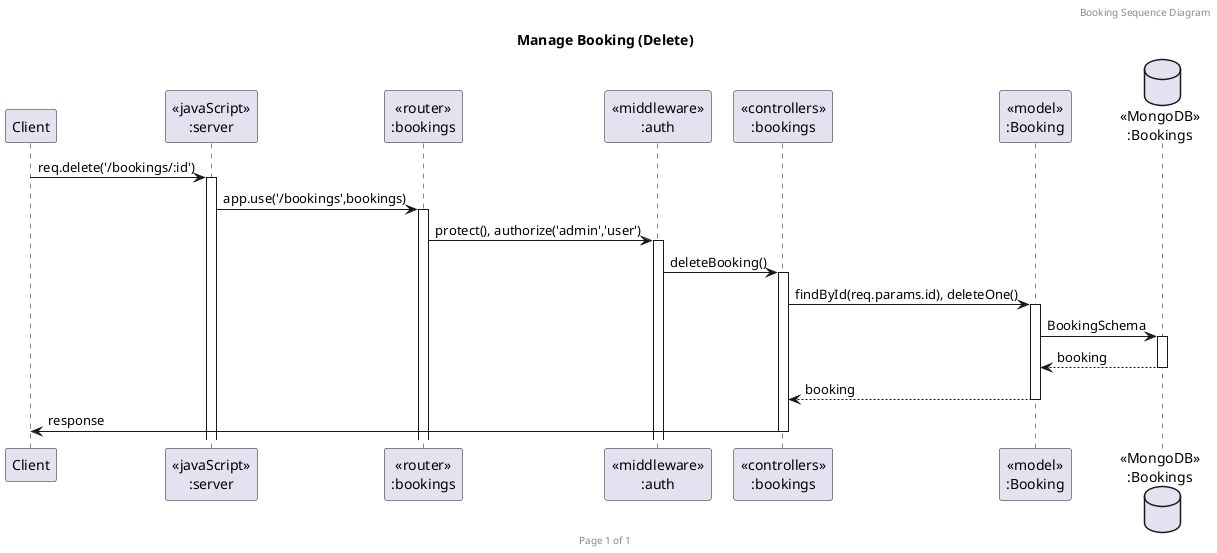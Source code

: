     @startuml Manage Booking (Delete)

    header Booking Sequence Diagram
    footer Page %page% of %lastpage%
    title "Manage Booking (Delete)"

    participant "Client" as client
    participant "<<javaScript>>\n:server" as server
    participant "<<router>>\n:bookings" as routerBookings
    participant "<<middleware>>\n:auth" as middleware
    participant "<<controllers>>\n:bookings" as controllerBookings
    participant "<<model>>\n:Booking" as modelBooking
    database "<<MongoDB>>\n:Bookings" as BookingDatabase

    client-> server ++:req.delete('/bookings/:id')
    server->routerBookings ++:app.use('/bookings',bookings)
    routerBookings -> middleware ++: protect(), authorize('admin','user')
    middleware -> controllerBookings ++:deleteBooking()
    controllerBookings->modelBooking ++:findById(req.params.id), deleteOne()
    modelBooking ->BookingDatabase ++: BookingSchema
    BookingDatabase --> modelBooking --: booking
    controllerBookings <-- modelBooking --:booking
    controllerBookings->client --:response

    @enduml